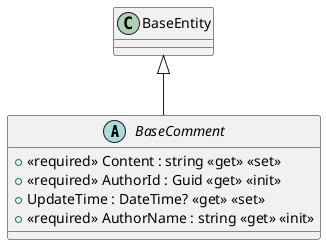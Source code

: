 @startuml
abstract class BaseComment {
    + <<required>> Content : string <<get>> <<set>>
    + <<required>> AuthorId : Guid <<get>> <<init>>
    + UpdateTime : DateTime? <<get>> <<set>>
    + <<required>> AuthorName : string <<get>> <<init>>
}
BaseEntity <|-- BaseComment
@enduml
